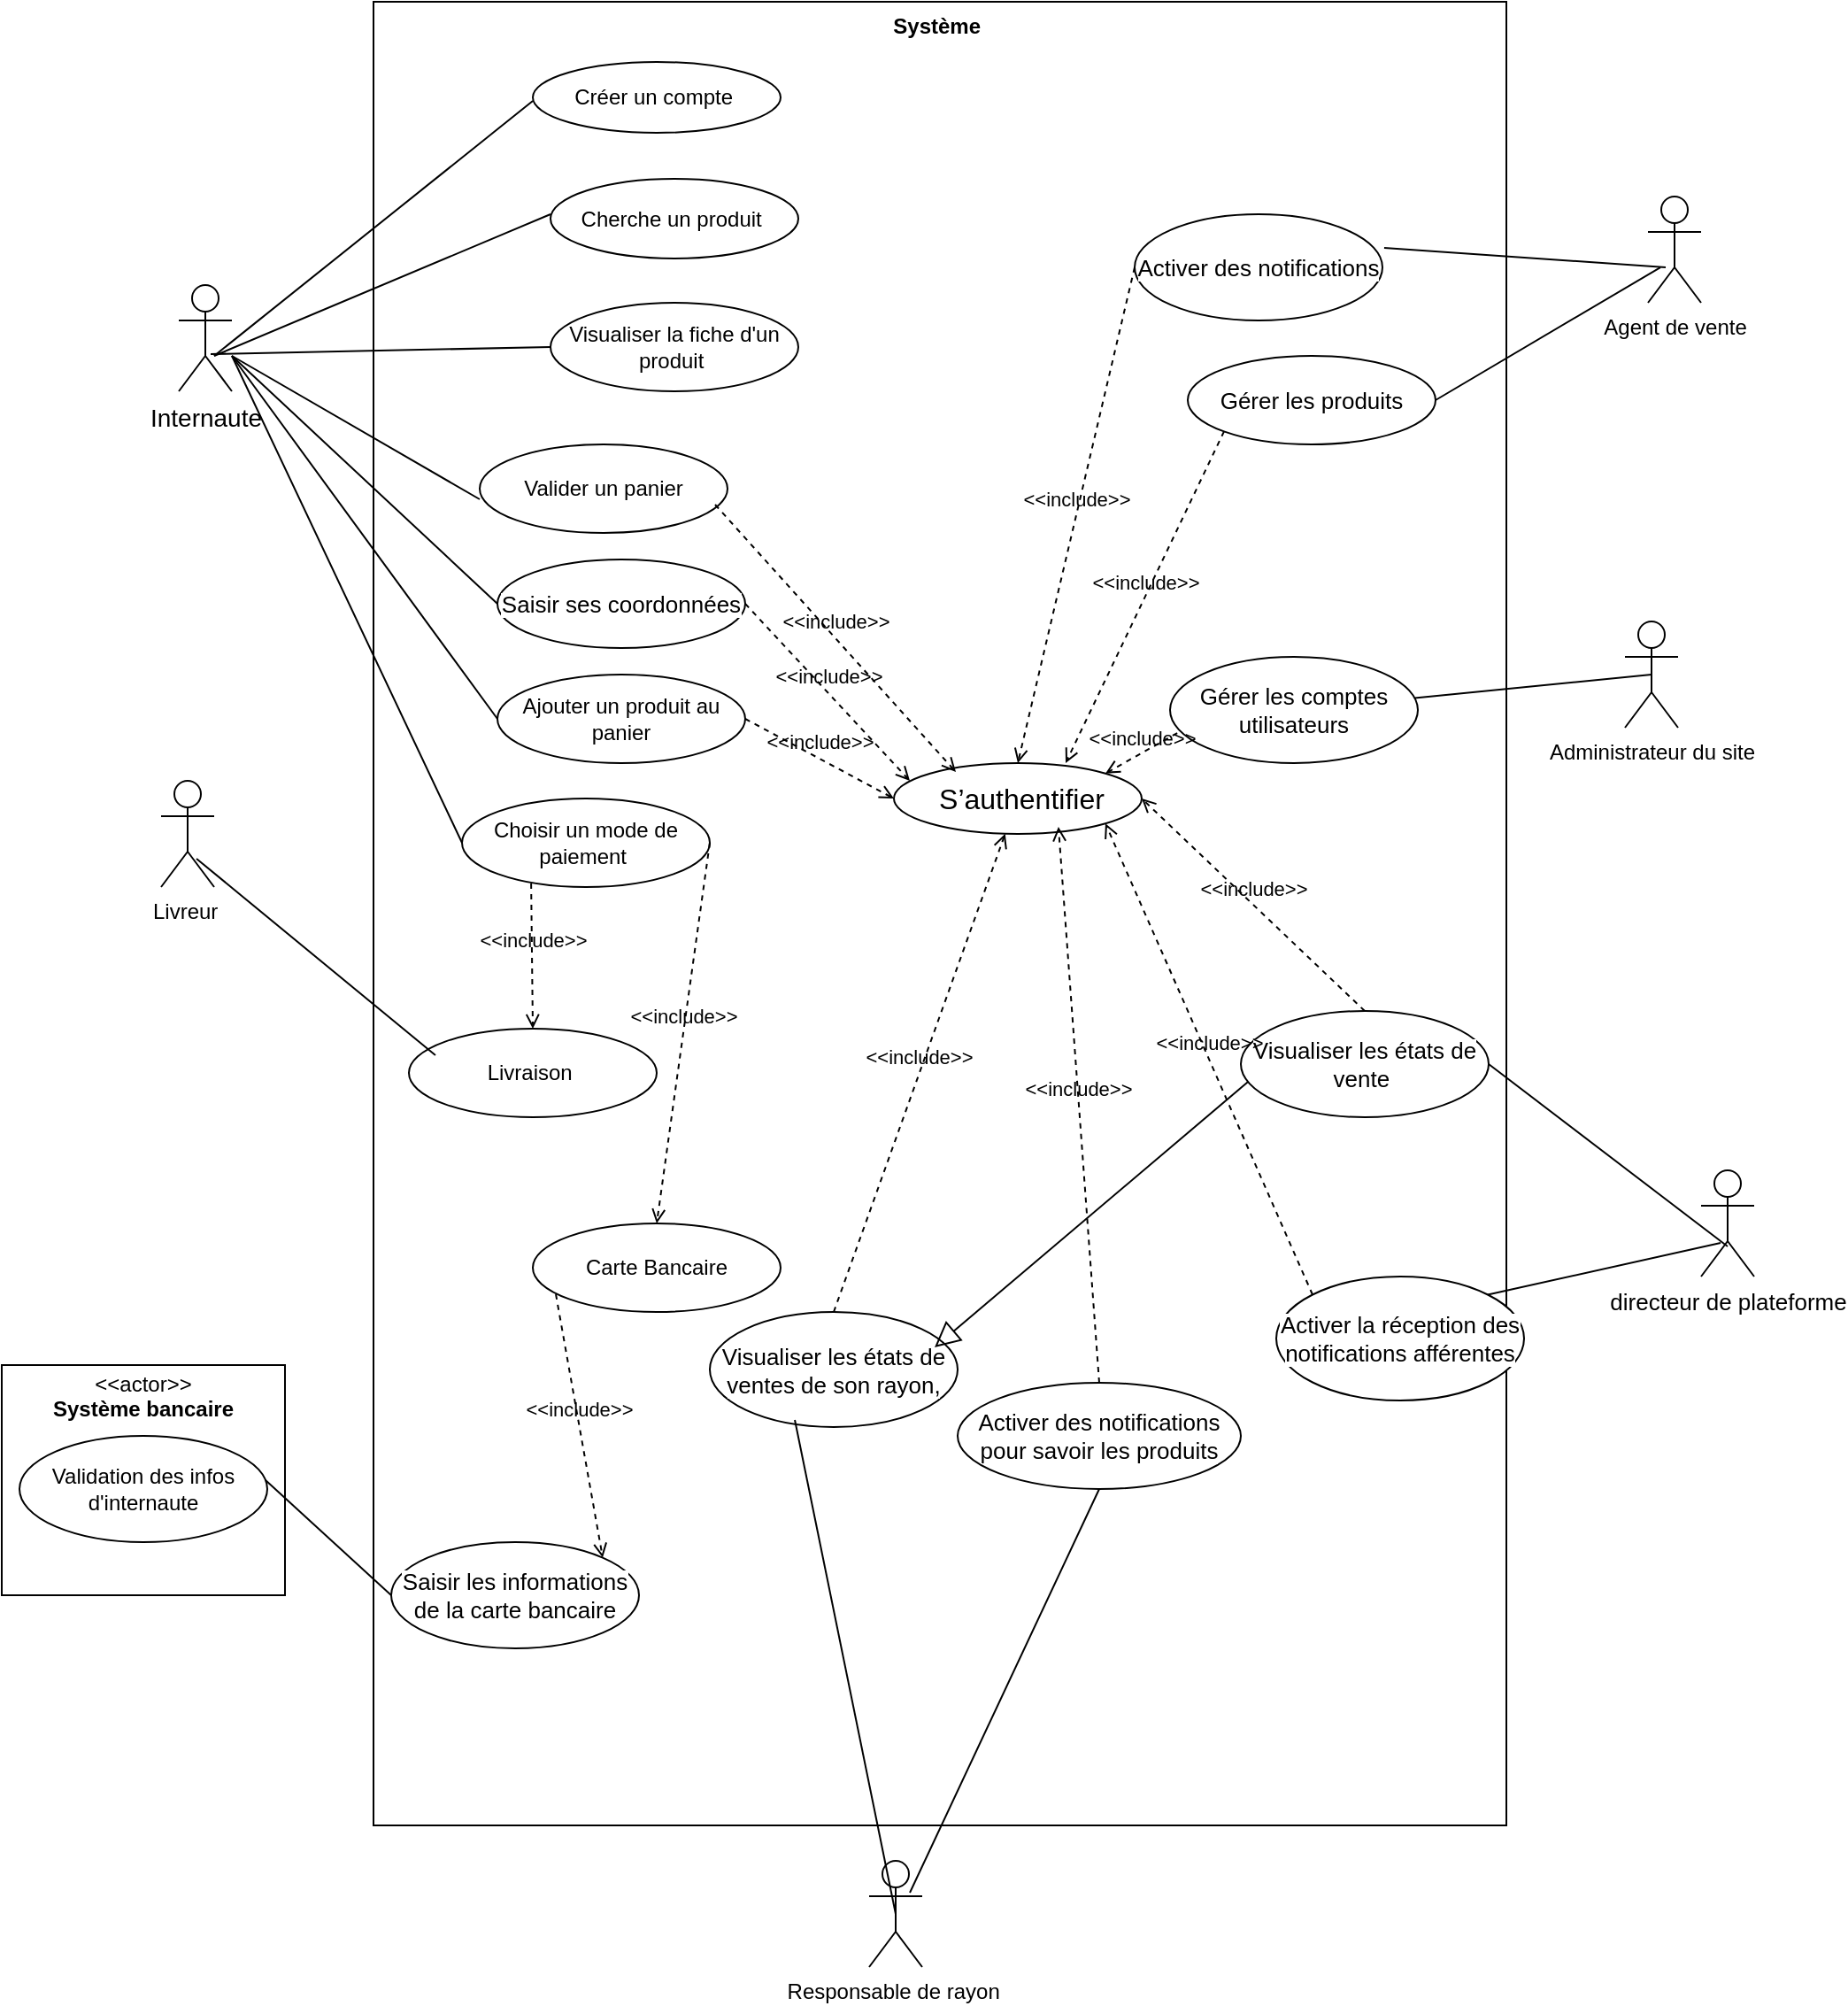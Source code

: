<mxfile version="14.1.8" type="github">
  <diagram id="Skx42vSPVDdps3SAeeb1" name="Page-1">
    <mxGraphModel dx="2012" dy="635" grid="1" gridSize="10" guides="1" tooltips="1" connect="1" arrows="1" fold="1" page="1" pageScale="1" pageWidth="827" pageHeight="1169" math="0" shadow="0">
      <root>
        <mxCell id="0" />
        <mxCell id="1" parent="0" />
        <mxCell id="J7z8JENhS1iehbA8i5uw-1" value="Système&amp;nbsp;&lt;br&gt;" style="shape=rect;html=1;verticalAlign=top;fontStyle=1;whiteSpace=wrap;align=center;" vertex="1" parent="1">
          <mxGeometry x="120" y="80" width="640" height="1030" as="geometry" />
        </mxCell>
        <mxCell id="J7z8JENhS1iehbA8i5uw-2" value="&lt;span style=&quot;font-family: &amp;#34;nunito sans&amp;#34; , sans-serif ; background-color: rgb(255 , 255 , 255)&quot;&gt;&lt;font style=&quot;font-size: 14px&quot;&gt;Internaute&lt;/font&gt;&lt;/span&gt;" style="shape=umlActor;html=1;verticalLabelPosition=bottom;verticalAlign=top;align=center;" vertex="1" parent="1">
          <mxGeometry x="10" y="240" width="30" height="60" as="geometry" />
        </mxCell>
        <mxCell id="J7z8JENhS1iehbA8i5uw-3" value="&lt;p style=&quot;margin: 0px ; margin-top: 4px ; text-align: center&quot;&gt;&amp;lt;&amp;lt;actor&amp;gt;&amp;gt;&lt;br&gt;&lt;b&gt;Système bancaire&lt;/b&gt;&lt;/p&gt;" style="shape=rect;html=1;overflow=fill;html=1;whiteSpace=wrap;align=center;" vertex="1" parent="1">
          <mxGeometry x="-90" y="850" width="160" height="130" as="geometry" />
        </mxCell>
        <mxCell id="J7z8JENhS1iehbA8i5uw-5" value="Créer un compte&amp;nbsp;" style="ellipse;whiteSpace=wrap;html=1;" vertex="1" parent="1">
          <mxGeometry x="210" y="114" width="140" height="40" as="geometry" />
        </mxCell>
        <mxCell id="J7z8JENhS1iehbA8i5uw-6" value="Cherche un produit&amp;nbsp;" style="ellipse;whiteSpace=wrap;html=1;" vertex="1" parent="1">
          <mxGeometry x="220" y="180" width="140" height="45" as="geometry" />
        </mxCell>
        <mxCell id="J7z8JENhS1iehbA8i5uw-7" value="Visualiser la fiche d&#39;un produit&amp;nbsp;" style="ellipse;whiteSpace=wrap;html=1;" vertex="1" parent="1">
          <mxGeometry x="220" y="250" width="140" height="50" as="geometry" />
        </mxCell>
        <mxCell id="J7z8JENhS1iehbA8i5uw-8" value="Ajouter un produit au panier" style="ellipse;whiteSpace=wrap;html=1;" vertex="1" parent="1">
          <mxGeometry x="190" y="460" width="140" height="50" as="geometry" />
        </mxCell>
        <mxCell id="J7z8JENhS1iehbA8i5uw-9" value="Valider un panier" style="ellipse;whiteSpace=wrap;html=1;" vertex="1" parent="1">
          <mxGeometry x="180" y="330" width="140" height="50" as="geometry" />
        </mxCell>
        <mxCell id="J7z8JENhS1iehbA8i5uw-10" value="&lt;span style=&quot;font-family: &amp;#34;nunito sans&amp;#34; , sans-serif ; background-color: rgb(255 , 255 , 255)&quot;&gt;&lt;font style=&quot;font-size: 13px&quot;&gt;Saisir ses coordonnées&lt;/font&gt;&lt;/span&gt;" style="ellipse;whiteSpace=wrap;html=1;" vertex="1" parent="1">
          <mxGeometry x="190" y="395" width="140" height="50" as="geometry" />
        </mxCell>
        <mxCell id="J7z8JENhS1iehbA8i5uw-11" value="Choisir un mode de paiement&amp;nbsp;" style="ellipse;whiteSpace=wrap;html=1;" vertex="1" parent="1">
          <mxGeometry x="170" y="530" width="140" height="50" as="geometry" />
        </mxCell>
        <mxCell id="J7z8JENhS1iehbA8i5uw-12" value="" style="edgeStyle=none;html=1;endArrow=none;verticalAlign=bottom;" edge="1" parent="1">
          <mxGeometry width="160" relative="1" as="geometry">
            <mxPoint x="30" y="280" as="sourcePoint" />
            <mxPoint x="210" y="136" as="targetPoint" />
          </mxGeometry>
        </mxCell>
        <mxCell id="J7z8JENhS1iehbA8i5uw-17" value="&lt;span style=&quot;font-family: &amp;#34;nunito sans&amp;#34; , sans-serif ; font-size: 16px ; background-color: rgb(255 , 255 , 255)&quot;&gt;&amp;nbsp;S’authentifier&lt;/span&gt;" style="ellipse;whiteSpace=wrap;html=1;" vertex="1" parent="1">
          <mxGeometry x="414" y="510" width="140" height="40" as="geometry" />
        </mxCell>
        <mxCell id="J7z8JENhS1iehbA8i5uw-18" value="" style="edgeStyle=none;html=1;endArrow=none;verticalAlign=bottom;" edge="1" parent="1">
          <mxGeometry width="160" relative="1" as="geometry">
            <mxPoint x="30" y="280" as="sourcePoint" />
            <mxPoint x="220" y="200" as="targetPoint" />
          </mxGeometry>
        </mxCell>
        <mxCell id="J7z8JENhS1iehbA8i5uw-20" value="" style="edgeStyle=none;html=1;endArrow=none;verticalAlign=bottom;entryX=0;entryY=0.5;entryDx=0;entryDy=0;exitX=0.6;exitY=0.65;exitDx=0;exitDy=0;exitPerimeter=0;" edge="1" parent="1" source="J7z8JENhS1iehbA8i5uw-2" target="J7z8JENhS1iehbA8i5uw-7">
          <mxGeometry width="160" relative="1" as="geometry">
            <mxPoint x="80" y="219" as="sourcePoint" />
            <mxPoint x="240" y="219" as="targetPoint" />
          </mxGeometry>
        </mxCell>
        <mxCell id="J7z8JENhS1iehbA8i5uw-21" value="" style="edgeStyle=none;html=1;endArrow=none;verticalAlign=bottom;" edge="1" parent="1">
          <mxGeometry width="160" relative="1" as="geometry">
            <mxPoint x="40" y="280" as="sourcePoint" />
            <mxPoint x="180" y="361" as="targetPoint" />
          </mxGeometry>
        </mxCell>
        <mxCell id="J7z8JENhS1iehbA8i5uw-22" value="" style="edgeStyle=none;html=1;endArrow=none;verticalAlign=bottom;entryX=0;entryY=0.5;entryDx=0;entryDy=0;" edge="1" parent="1" target="J7z8JENhS1iehbA8i5uw-10">
          <mxGeometry width="160" relative="1" as="geometry">
            <mxPoint x="40" y="280" as="sourcePoint" />
            <mxPoint x="190" y="430" as="targetPoint" />
          </mxGeometry>
        </mxCell>
        <mxCell id="J7z8JENhS1iehbA8i5uw-23" value="" style="edgeStyle=none;html=1;endArrow=none;verticalAlign=bottom;" edge="1" parent="1">
          <mxGeometry width="160" relative="1" as="geometry">
            <mxPoint x="40" y="280" as="sourcePoint" />
            <mxPoint x="190" y="485" as="targetPoint" />
          </mxGeometry>
        </mxCell>
        <mxCell id="J7z8JENhS1iehbA8i5uw-24" value="" style="edgeStyle=none;html=1;endArrow=none;verticalAlign=bottom;entryX=0;entryY=0.5;entryDx=0;entryDy=0;" edge="1" parent="1" target="J7z8JENhS1iehbA8i5uw-11">
          <mxGeometry width="160" relative="1" as="geometry">
            <mxPoint x="40" y="280" as="sourcePoint" />
            <mxPoint x="191" y="560.5" as="targetPoint" />
          </mxGeometry>
        </mxCell>
        <mxCell id="J7z8JENhS1iehbA8i5uw-25" value="Carte Bancaire" style="ellipse;whiteSpace=wrap;html=1;" vertex="1" parent="1">
          <mxGeometry x="210" y="770" width="140" height="50" as="geometry" />
        </mxCell>
        <mxCell id="J7z8JENhS1iehbA8i5uw-27" value="Livraison&amp;nbsp;" style="ellipse;whiteSpace=wrap;html=1;" vertex="1" parent="1">
          <mxGeometry x="140" y="660" width="140" height="50" as="geometry" />
        </mxCell>
        <mxCell id="J7z8JENhS1iehbA8i5uw-28" value="&amp;lt;&amp;lt;include&amp;gt;&amp;gt;" style="edgeStyle=none;html=1;endArrow=open;verticalAlign=bottom;dashed=1;labelBackgroundColor=none;exitX=1;exitY=0.5;exitDx=0;exitDy=0;entryX=0.5;entryY=0;entryDx=0;entryDy=0;" edge="1" parent="1" source="J7z8JENhS1iehbA8i5uw-11" target="J7z8JENhS1iehbA8i5uw-25">
          <mxGeometry width="160" relative="1" as="geometry">
            <mxPoint x="350" y="460" as="sourcePoint" />
            <mxPoint x="510" y="460" as="targetPoint" />
          </mxGeometry>
        </mxCell>
        <mxCell id="J7z8JENhS1iehbA8i5uw-29" value="&amp;lt;&amp;lt;include&amp;gt;&amp;gt;" style="edgeStyle=none;html=1;endArrow=open;verticalAlign=bottom;dashed=1;labelBackgroundColor=none;entryX=0.5;entryY=0;entryDx=0;entryDy=0;exitX=0.279;exitY=0.96;exitDx=0;exitDy=0;exitPerimeter=0;" edge="1" parent="1" source="J7z8JENhS1iehbA8i5uw-11" target="J7z8JENhS1iehbA8i5uw-27">
          <mxGeometry width="160" relative="1" as="geometry">
            <mxPoint x="330" y="550" as="sourcePoint" />
            <mxPoint x="510" y="460" as="targetPoint" />
          </mxGeometry>
        </mxCell>
        <mxCell id="J7z8JENhS1iehbA8i5uw-30" value="&amp;lt;&amp;lt;include&amp;gt;&amp;gt;" style="edgeStyle=none;html=1;endArrow=open;verticalAlign=bottom;dashed=1;labelBackgroundColor=none;exitX=1;exitY=0.5;exitDx=0;exitDy=0;entryX=0;entryY=0.5;entryDx=0;entryDy=0;" edge="1" parent="1" source="J7z8JENhS1iehbA8i5uw-8" target="J7z8JENhS1iehbA8i5uw-17">
          <mxGeometry width="160" relative="1" as="geometry">
            <mxPoint x="350" y="460" as="sourcePoint" />
            <mxPoint x="510" y="460" as="targetPoint" />
          </mxGeometry>
        </mxCell>
        <mxCell id="J7z8JENhS1iehbA8i5uw-31" value="&amp;lt;&amp;lt;include&amp;gt;&amp;gt;" style="edgeStyle=none;html=1;endArrow=open;verticalAlign=bottom;dashed=1;labelBackgroundColor=none;exitX=1;exitY=0.5;exitDx=0;exitDy=0;" edge="1" parent="1" source="J7z8JENhS1iehbA8i5uw-10">
          <mxGeometry width="160" relative="1" as="geometry">
            <mxPoint x="350" y="460" as="sourcePoint" />
            <mxPoint x="423" y="520" as="targetPoint" />
          </mxGeometry>
        </mxCell>
        <mxCell id="J7z8JENhS1iehbA8i5uw-32" value="&amp;lt;&amp;lt;include&amp;gt;&amp;gt;" style="edgeStyle=none;html=1;endArrow=open;verticalAlign=bottom;dashed=1;labelBackgroundColor=none;exitX=0.95;exitY=0.68;exitDx=0;exitDy=0;exitPerimeter=0;entryX=0.25;entryY=0.125;entryDx=0;entryDy=0;entryPerimeter=0;" edge="1" parent="1" source="J7z8JENhS1iehbA8i5uw-9" target="J7z8JENhS1iehbA8i5uw-17">
          <mxGeometry width="160" relative="1" as="geometry">
            <mxPoint x="350" y="460" as="sourcePoint" />
            <mxPoint x="510" y="460" as="targetPoint" />
          </mxGeometry>
        </mxCell>
        <mxCell id="J7z8JENhS1iehbA8i5uw-34" value="&lt;span style=&quot;font-family: &amp;#34;nunito sans&amp;#34; , sans-serif ; background-color: rgb(255 , 255 , 255)&quot;&gt;&lt;font style=&quot;font-size: 13px&quot;&gt;Saisir les informations de la carte bancaire&lt;/font&gt;&lt;/span&gt;" style="ellipse;whiteSpace=wrap;html=1;" vertex="1" parent="1">
          <mxGeometry x="130" y="950" width="140" height="60" as="geometry" />
        </mxCell>
        <mxCell id="J7z8JENhS1iehbA8i5uw-36" value="&amp;lt;&amp;lt;include&amp;gt;&amp;gt;" style="edgeStyle=none;html=1;endArrow=open;verticalAlign=bottom;dashed=1;labelBackgroundColor=none;exitX=0.093;exitY=0.8;exitDx=0;exitDy=0;exitPerimeter=0;entryX=1;entryY=0;entryDx=0;entryDy=0;" edge="1" parent="1" source="J7z8JENhS1iehbA8i5uw-25" target="J7z8JENhS1iehbA8i5uw-34">
          <mxGeometry width="160" relative="1" as="geometry">
            <mxPoint x="340" y="470" as="sourcePoint" />
            <mxPoint x="320" y="710" as="targetPoint" />
          </mxGeometry>
        </mxCell>
        <mxCell id="J7z8JENhS1iehbA8i5uw-37" value="" style="edgeStyle=none;html=1;endArrow=none;verticalAlign=bottom;exitX=0;exitY=0.5;exitDx=0;exitDy=0;entryX=0.986;entryY=0.403;entryDx=0;entryDy=0;entryPerimeter=0;" edge="1" parent="1" source="J7z8JENhS1iehbA8i5uw-34" target="J7z8JENhS1iehbA8i5uw-75">
          <mxGeometry width="160" relative="1" as="geometry">
            <mxPoint x="640" y="340" as="sourcePoint" />
            <mxPoint x="70" y="720" as="targetPoint" />
          </mxGeometry>
        </mxCell>
        <mxCell id="J7z8JENhS1iehbA8i5uw-38" value="Agent de vente" style="shape=umlActor;html=1;verticalLabelPosition=bottom;verticalAlign=top;align=center;" vertex="1" parent="1">
          <mxGeometry x="840" y="190" width="30" height="60" as="geometry" />
        </mxCell>
        <mxCell id="J7z8JENhS1iehbA8i5uw-39" value="&lt;span style=&quot;font-family: &amp;#34;nunito sans&amp;#34; , sans-serif ; background-color: rgb(255 , 255 , 255)&quot;&gt;&lt;font style=&quot;font-size: 13px&quot;&gt;Gérer les produits&lt;/font&gt;&lt;/span&gt;" style="ellipse;whiteSpace=wrap;html=1;" vertex="1" parent="1">
          <mxGeometry x="580" y="280" width="140" height="50" as="geometry" />
        </mxCell>
        <mxCell id="J7z8JENhS1iehbA8i5uw-40" value="&lt;span style=&quot;font-family: &amp;#34;nunito sans&amp;#34; , sans-serif ; background-color: rgb(255 , 255 , 255)&quot;&gt;&lt;font style=&quot;font-size: 13px&quot;&gt;Activer des notifications&lt;/font&gt;&lt;/span&gt;" style="ellipse;whiteSpace=wrap;html=1;" vertex="1" parent="1">
          <mxGeometry x="550" y="200" width="140" height="60" as="geometry" />
        </mxCell>
        <mxCell id="J7z8JENhS1iehbA8i5uw-41" value="" style="edgeStyle=none;html=1;endArrow=none;verticalAlign=bottom;entryX=1;entryY=0.5;entryDx=0;entryDy=0;exitX=0.233;exitY=0.667;exitDx=0;exitDy=0;exitPerimeter=0;" edge="1" parent="1" source="J7z8JENhS1iehbA8i5uw-38" target="J7z8JENhS1iehbA8i5uw-39">
          <mxGeometry width="160" relative="1" as="geometry">
            <mxPoint x="40" y="720" as="sourcePoint" />
            <mxPoint x="200" y="720" as="targetPoint" />
          </mxGeometry>
        </mxCell>
        <mxCell id="J7z8JENhS1iehbA8i5uw-42" value="" style="edgeStyle=none;html=1;endArrow=none;verticalAlign=bottom;entryX=1.007;entryY=0.317;entryDx=0;entryDy=0;entryPerimeter=0;" edge="1" parent="1" target="J7z8JENhS1iehbA8i5uw-40">
          <mxGeometry width="160" relative="1" as="geometry">
            <mxPoint x="850" y="230" as="sourcePoint" />
            <mxPoint x="230" y="760" as="targetPoint" />
          </mxGeometry>
        </mxCell>
        <mxCell id="J7z8JENhS1iehbA8i5uw-43" value="Responsable de rayon&amp;nbsp;" style="shape=umlActor;html=1;verticalLabelPosition=bottom;verticalAlign=top;align=center;" vertex="1" parent="1">
          <mxGeometry x="400" y="1130" width="30" height="60" as="geometry" />
        </mxCell>
        <mxCell id="J7z8JENhS1iehbA8i5uw-45" value="&lt;span style=&quot;font-family: &amp;#34;nunito sans&amp;#34; , sans-serif ; background-color: rgb(255 , 255 , 255)&quot;&gt;&lt;font style=&quot;font-size: 13px&quot;&gt;Visualiser les états de ventes de son rayon,&lt;/font&gt;&lt;/span&gt;" style="ellipse;whiteSpace=wrap;html=1;" vertex="1" parent="1">
          <mxGeometry x="310" y="820" width="140" height="65" as="geometry" />
        </mxCell>
        <mxCell id="J7z8JENhS1iehbA8i5uw-46" value="&lt;span style=&quot;font-family: &amp;#34;nunito sans&amp;#34; , sans-serif ; background-color: rgb(255 , 255 , 255)&quot;&gt;&lt;font style=&quot;font-size: 13px&quot;&gt;Activer des notifications pour savoir les produits&lt;/font&gt;&lt;/span&gt;" style="ellipse;whiteSpace=wrap;html=1;" vertex="1" parent="1">
          <mxGeometry x="450" y="860" width="160" height="60" as="geometry" />
        </mxCell>
        <mxCell id="J7z8JENhS1iehbA8i5uw-47" value="&lt;span style=&quot;font-family: &amp;#34;nunito sans&amp;#34; , sans-serif ; background-color: rgb(255 , 255 , 255)&quot;&gt;&lt;font style=&quot;font-size: 13px&quot;&gt;directeur de plateforme&lt;/font&gt;&lt;/span&gt;" style="shape=umlActor;html=1;verticalLabelPosition=bottom;verticalAlign=top;align=center;" vertex="1" parent="1">
          <mxGeometry x="870" y="740" width="30" height="60" as="geometry" />
        </mxCell>
        <mxCell id="J7z8JENhS1iehbA8i5uw-48" value="&lt;span style=&quot;font-family: &amp;#34;nunito sans&amp;#34; , sans-serif ; background-color: rgb(255 , 255 , 255)&quot;&gt;&lt;font style=&quot;font-size: 13px&quot;&gt;Visualiser les états de vente&amp;nbsp;&lt;/font&gt;&lt;/span&gt;" style="ellipse;whiteSpace=wrap;html=1;" vertex="1" parent="1">
          <mxGeometry x="610" y="650" width="140" height="60" as="geometry" />
        </mxCell>
        <mxCell id="J7z8JENhS1iehbA8i5uw-49" value="" style="edgeStyle=none;html=1;endArrow=none;verticalAlign=bottom;exitX=1;exitY=0.5;exitDx=0;exitDy=0;entryX=0.5;entryY=0.717;entryDx=0;entryDy=0;entryPerimeter=0;" edge="1" parent="1" source="J7z8JENhS1iehbA8i5uw-48" target="J7z8JENhS1iehbA8i5uw-47">
          <mxGeometry width="160" relative="1" as="geometry">
            <mxPoint x="720" y="470" as="sourcePoint" />
            <mxPoint x="880" y="470" as="targetPoint" />
          </mxGeometry>
        </mxCell>
        <mxCell id="J7z8JENhS1iehbA8i5uw-51" value="" style="edgeStyle=none;html=1;endArrow=none;verticalAlign=bottom;exitX=0.5;exitY=0.5;exitDx=0;exitDy=0;exitPerimeter=0;entryX=0.343;entryY=0.938;entryDx=0;entryDy=0;entryPerimeter=0;" edge="1" parent="1" source="J7z8JENhS1iehbA8i5uw-43" target="J7z8JENhS1iehbA8i5uw-45">
          <mxGeometry width="160" relative="1" as="geometry">
            <mxPoint x="50" y="900" as="sourcePoint" />
            <mxPoint x="550" y="890" as="targetPoint" />
          </mxGeometry>
        </mxCell>
        <mxCell id="J7z8JENhS1iehbA8i5uw-53" value="" style="edgeStyle=none;html=1;endArrow=block;endFill=0;endSize=12;verticalAlign=bottom;entryX=0.907;entryY=0.308;entryDx=0;entryDy=0;entryPerimeter=0;exitX=0.029;exitY=0.667;exitDx=0;exitDy=0;exitPerimeter=0;" edge="1" parent="1" source="J7z8JENhS1iehbA8i5uw-48" target="J7z8JENhS1iehbA8i5uw-45">
          <mxGeometry width="160" relative="1" as="geometry">
            <mxPoint x="370" y="730" as="sourcePoint" />
            <mxPoint x="530" y="730" as="targetPoint" />
          </mxGeometry>
        </mxCell>
        <mxCell id="J7z8JENhS1iehbA8i5uw-55" value="&lt;span style=&quot;font-family: &amp;#34;nunito sans&amp;#34; , sans-serif ; background-color: rgb(255 , 255 , 255)&quot;&gt;&lt;font style=&quot;font-size: 13px&quot;&gt;Activer la réception des notifications afférentes&lt;/font&gt;&lt;/span&gt;" style="ellipse;whiteSpace=wrap;html=1;" vertex="1" parent="1">
          <mxGeometry x="630" y="800" width="140" height="70" as="geometry" />
        </mxCell>
        <mxCell id="J7z8JENhS1iehbA8i5uw-56" value="" style="edgeStyle=none;html=1;endArrow=none;verticalAlign=bottom;entryX=0.367;entryY=0.683;entryDx=0;entryDy=0;entryPerimeter=0;exitX=1;exitY=0;exitDx=0;exitDy=0;" edge="1" parent="1" source="J7z8JENhS1iehbA8i5uw-55" target="J7z8JENhS1iehbA8i5uw-47">
          <mxGeometry width="160" relative="1" as="geometry">
            <mxPoint x="620" y="750" as="sourcePoint" />
            <mxPoint x="780" y="750" as="targetPoint" />
          </mxGeometry>
        </mxCell>
        <mxCell id="J7z8JENhS1iehbA8i5uw-58" value="Administrateur du site" style="shape=umlActor;html=1;verticalLabelPosition=bottom;verticalAlign=top;align=center;" vertex="1" parent="1">
          <mxGeometry x="827" y="430" width="30" height="60" as="geometry" />
        </mxCell>
        <mxCell id="J7z8JENhS1iehbA8i5uw-59" value="Livreur&amp;nbsp;" style="shape=umlActor;html=1;verticalLabelPosition=bottom;verticalAlign=top;align=center;" vertex="1" parent="1">
          <mxGeometry y="520" width="30" height="60" as="geometry" />
        </mxCell>
        <mxCell id="J7z8JENhS1iehbA8i5uw-60" value="" style="edgeStyle=none;html=1;endArrow=none;verticalAlign=bottom;entryX=0.667;entryY=0.733;entryDx=0;entryDy=0;entryPerimeter=0;exitX=0.107;exitY=0.3;exitDx=0;exitDy=0;exitPerimeter=0;" edge="1" parent="1" source="J7z8JENhS1iehbA8i5uw-27" target="J7z8JENhS1iehbA8i5uw-59">
          <mxGeometry width="160" relative="1" as="geometry">
            <mxPoint x="170" y="630" as="sourcePoint" />
            <mxPoint x="680" y="550" as="targetPoint" />
          </mxGeometry>
        </mxCell>
        <mxCell id="J7z8JENhS1iehbA8i5uw-61" value="&lt;span style=&quot;font-family: &amp;#34;nunito sans&amp;#34; , sans-serif ; font-size: 13px ; background-color: rgb(255 , 255 , 255)&quot;&gt;Gérer les comptes utilisateurs&lt;/span&gt;" style="ellipse;whiteSpace=wrap;html=1;" vertex="1" parent="1">
          <mxGeometry x="570" y="450" width="140" height="60" as="geometry" />
        </mxCell>
        <mxCell id="J7z8JENhS1iehbA8i5uw-62" value="" style="edgeStyle=none;html=1;endArrow=none;verticalAlign=bottom;entryX=0.5;entryY=0.5;entryDx=0;entryDy=0;entryPerimeter=0;" edge="1" parent="1" source="J7z8JENhS1iehbA8i5uw-61" target="J7z8JENhS1iehbA8i5uw-58">
          <mxGeometry width="160" relative="1" as="geometry">
            <mxPoint x="680" y="949.5" as="sourcePoint" />
            <mxPoint x="840" y="949.5" as="targetPoint" />
          </mxGeometry>
        </mxCell>
        <mxCell id="J7z8JENhS1iehbA8i5uw-67" value="" style="edgeStyle=none;html=1;endArrow=none;verticalAlign=bottom;entryX=0.5;entryY=1;entryDx=0;entryDy=0;exitX=0.767;exitY=0.3;exitDx=0;exitDy=0;exitPerimeter=0;" edge="1" parent="1" source="J7z8JENhS1iehbA8i5uw-43" target="J7z8JENhS1iehbA8i5uw-46">
          <mxGeometry width="160" relative="1" as="geometry">
            <mxPoint x="335" y="930" as="sourcePoint" />
            <mxPoint x="495" y="930" as="targetPoint" />
          </mxGeometry>
        </mxCell>
        <mxCell id="J7z8JENhS1iehbA8i5uw-68" value="&amp;lt;&amp;lt;include&amp;gt;&amp;gt;" style="edgeStyle=none;html=1;endArrow=open;verticalAlign=bottom;dashed=1;labelBackgroundColor=none;exitX=0.5;exitY=0;exitDx=0;exitDy=0;" edge="1" parent="1" source="J7z8JENhS1iehbA8i5uw-45" target="J7z8JENhS1iehbA8i5uw-17">
          <mxGeometry width="160" relative="1" as="geometry">
            <mxPoint x="350" y="630" as="sourcePoint" />
            <mxPoint x="510" y="630" as="targetPoint" />
          </mxGeometry>
        </mxCell>
        <mxCell id="J7z8JENhS1iehbA8i5uw-69" value="&amp;lt;&amp;lt;include&amp;gt;&amp;gt;" style="edgeStyle=none;html=1;endArrow=open;verticalAlign=bottom;dashed=1;labelBackgroundColor=none;exitX=0.5;exitY=0;exitDx=0;exitDy=0;entryX=0.664;entryY=0.9;entryDx=0;entryDy=0;entryPerimeter=0;" edge="1" parent="1" source="J7z8JENhS1iehbA8i5uw-46" target="J7z8JENhS1iehbA8i5uw-17">
          <mxGeometry width="160" relative="1" as="geometry">
            <mxPoint x="480" y="600" as="sourcePoint" />
            <mxPoint x="640" y="600" as="targetPoint" />
          </mxGeometry>
        </mxCell>
        <mxCell id="J7z8JENhS1iehbA8i5uw-70" value="&amp;lt;&amp;lt;include&amp;gt;&amp;gt;" style="edgeStyle=none;html=1;endArrow=open;verticalAlign=bottom;dashed=1;labelBackgroundColor=none;exitX=0.5;exitY=0;exitDx=0;exitDy=0;entryX=1;entryY=0.5;entryDx=0;entryDy=0;" edge="1" parent="1" source="J7z8JENhS1iehbA8i5uw-48" target="J7z8JENhS1iehbA8i5uw-17">
          <mxGeometry width="160" relative="1" as="geometry">
            <mxPoint x="530" y="610" as="sourcePoint" />
            <mxPoint x="690" y="610" as="targetPoint" />
          </mxGeometry>
        </mxCell>
        <mxCell id="J7z8JENhS1iehbA8i5uw-71" value="&amp;lt;&amp;lt;include&amp;gt;&amp;gt;" style="edgeStyle=none;html=1;endArrow=open;verticalAlign=bottom;dashed=1;labelBackgroundColor=none;entryX=1;entryY=1;entryDx=0;entryDy=0;exitX=0;exitY=0;exitDx=0;exitDy=0;" edge="1" parent="1" source="J7z8JENhS1iehbA8i5uw-55" target="J7z8JENhS1iehbA8i5uw-17">
          <mxGeometry width="160" relative="1" as="geometry">
            <mxPoint x="380" y="600" as="sourcePoint" />
            <mxPoint x="540" y="600" as="targetPoint" />
          </mxGeometry>
        </mxCell>
        <mxCell id="J7z8JENhS1iehbA8i5uw-72" value="&amp;lt;&amp;lt;include&amp;gt;&amp;gt;" style="edgeStyle=none;html=1;endArrow=open;verticalAlign=bottom;dashed=1;labelBackgroundColor=none;exitX=0;exitY=0.5;exitDx=0;exitDy=0;entryX=0.5;entryY=0;entryDx=0;entryDy=0;" edge="1" parent="1" source="J7z8JENhS1iehbA8i5uw-40" target="J7z8JENhS1iehbA8i5uw-17">
          <mxGeometry width="160" relative="1" as="geometry">
            <mxPoint x="470" y="394" as="sourcePoint" />
            <mxPoint x="630" y="394" as="targetPoint" />
          </mxGeometry>
        </mxCell>
        <mxCell id="J7z8JENhS1iehbA8i5uw-73" value="&amp;lt;&amp;lt;include&amp;gt;&amp;gt;" style="edgeStyle=none;html=1;endArrow=open;verticalAlign=bottom;dashed=1;labelBackgroundColor=none;exitX=0;exitY=1;exitDx=0;exitDy=0;entryX=0.693;entryY=0;entryDx=0;entryDy=0;entryPerimeter=0;" edge="1" parent="1" source="J7z8JENhS1iehbA8i5uw-39" target="J7z8JENhS1iehbA8i5uw-17">
          <mxGeometry width="160" relative="1" as="geometry">
            <mxPoint x="530" y="400" as="sourcePoint" />
            <mxPoint x="690" y="400" as="targetPoint" />
          </mxGeometry>
        </mxCell>
        <mxCell id="J7z8JENhS1iehbA8i5uw-74" value="&amp;lt;&amp;lt;include&amp;gt;&amp;gt;" style="edgeStyle=none;html=1;endArrow=open;verticalAlign=bottom;dashed=1;labelBackgroundColor=none;exitX=0.029;exitY=0.717;exitDx=0;exitDy=0;exitPerimeter=0;entryX=1;entryY=0;entryDx=0;entryDy=0;" edge="1" parent="1" source="J7z8JENhS1iehbA8i5uw-61" target="J7z8JENhS1iehbA8i5uw-17">
          <mxGeometry width="160" relative="1" as="geometry">
            <mxPoint x="500" y="520" as="sourcePoint" />
            <mxPoint x="660" y="520" as="targetPoint" />
          </mxGeometry>
        </mxCell>
        <mxCell id="J7z8JENhS1iehbA8i5uw-75" value="Validation des infos d&#39;internaute" style="ellipse;whiteSpace=wrap;html=1;" vertex="1" parent="1">
          <mxGeometry x="-80" y="890" width="140" height="60" as="geometry" />
        </mxCell>
      </root>
    </mxGraphModel>
  </diagram>
</mxfile>

